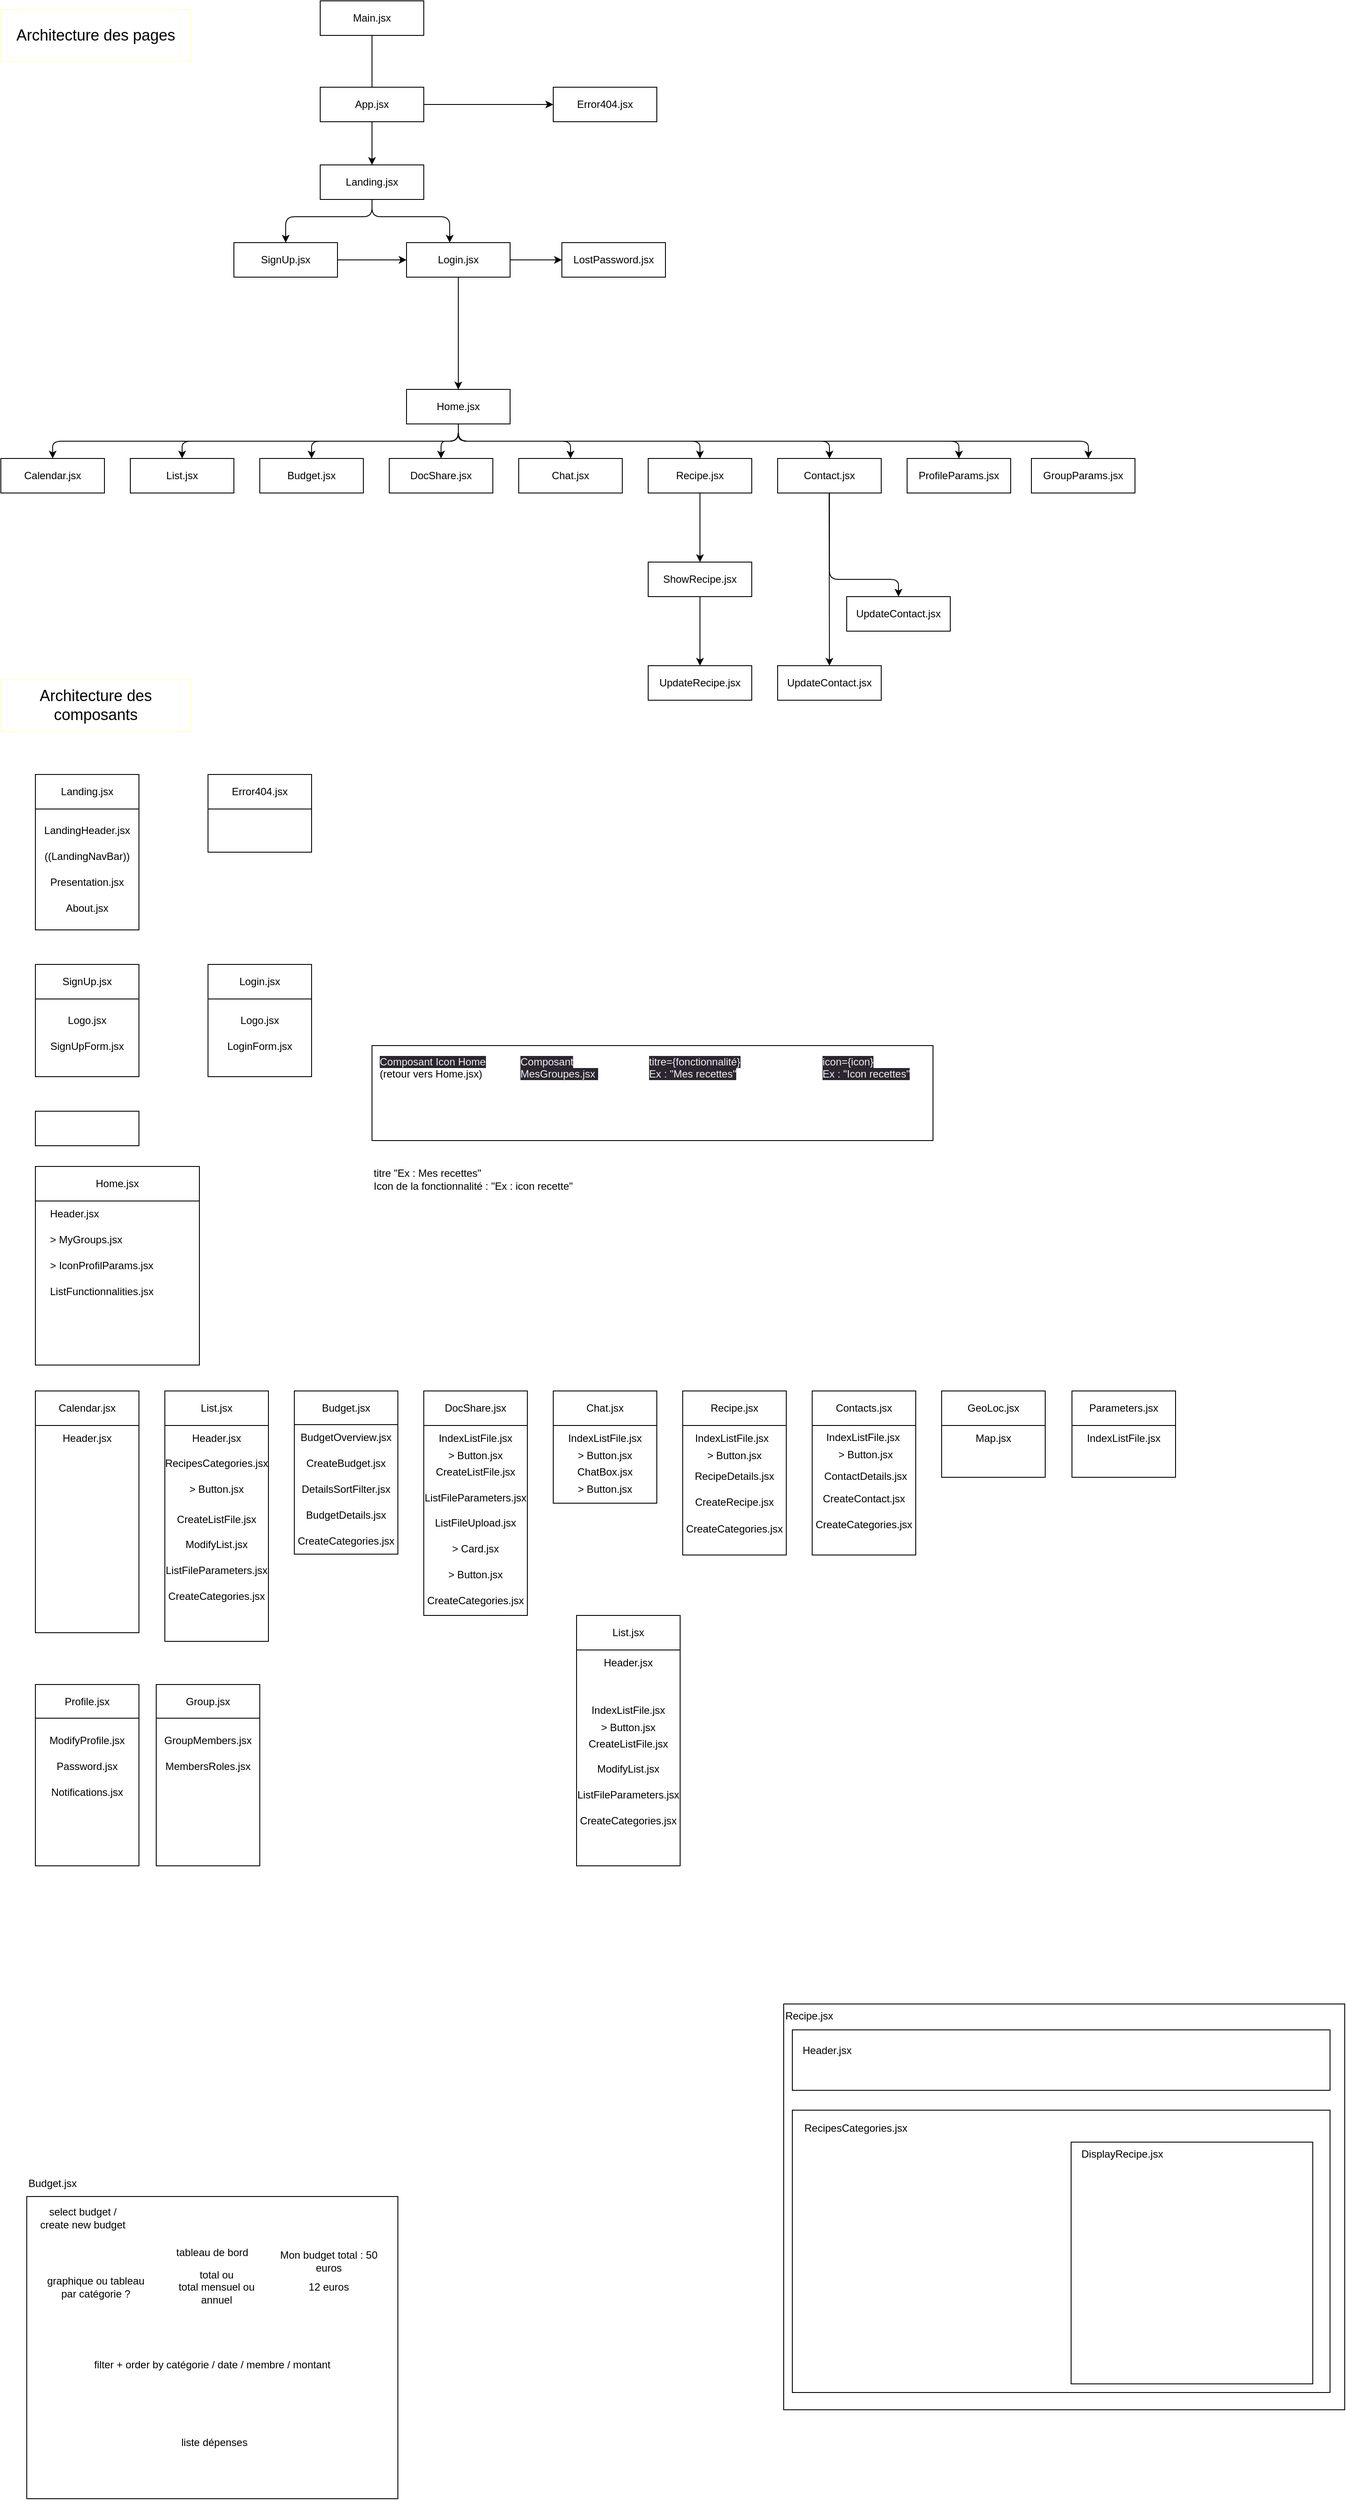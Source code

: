 <mxfile>
    <diagram id="5o8bM8-QLdAC3v31qYS7" name="Page-1">
        <mxGraphModel dx="1811" dy="915" grid="1" gridSize="10" guides="1" tooltips="1" connect="1" arrows="1" fold="1" page="1" pageScale="1" pageWidth="827" pageHeight="1169" math="0" shadow="0">
            <root>
                <mxCell id="0"/>
                <mxCell id="1" parent="0"/>
                <mxCell id="180" value="" style="whiteSpace=wrap;html=1;" parent="1" vertex="1">
                    <mxGeometry x="80" y="1679" width="120" height="241" as="geometry"/>
                </mxCell>
                <mxCell id="97" style="edgeStyle=none;html=1;exitX=0.5;exitY=1;exitDx=0;exitDy=0;entryX=0.5;entryY=0;entryDx=0;entryDy=0;" parent="1" source="2" target="9" edge="1">
                    <mxGeometry relative="1" as="geometry"/>
                </mxCell>
                <mxCell id="2" value="" style="whiteSpace=wrap;html=1;" parent="1" vertex="1">
                    <mxGeometry x="410" y="30" width="120" height="40" as="geometry"/>
                </mxCell>
                <mxCell id="3" value="Main.jsx" style="text;strokeColor=none;align=center;fillColor=none;html=1;verticalAlign=middle;whiteSpace=wrap;rounded=0;" parent="1" vertex="1">
                    <mxGeometry x="440" y="35" width="60" height="30" as="geometry"/>
                </mxCell>
                <mxCell id="9" value="" style="whiteSpace=wrap;html=1;" parent="1" vertex="1">
                    <mxGeometry x="410" y="220" width="120" height="40" as="geometry"/>
                </mxCell>
                <mxCell id="10" value="Landing.jsx" style="text;strokeColor=none;align=center;fillColor=none;html=1;verticalAlign=middle;whiteSpace=wrap;rounded=0;" parent="1" vertex="1">
                    <mxGeometry x="440" y="225" width="60" height="30" as="geometry"/>
                </mxCell>
                <mxCell id="22" style="edgeStyle=none;html=1;exitX=1;exitY=0.5;exitDx=0;exitDy=0;entryX=0;entryY=0.5;entryDx=0;entryDy=0;" parent="1" source="13" target="15" edge="1">
                    <mxGeometry relative="1" as="geometry"/>
                </mxCell>
                <mxCell id="13" value="" style="whiteSpace=wrap;html=1;" parent="1" vertex="1">
                    <mxGeometry x="310" y="310" width="120" height="40" as="geometry"/>
                </mxCell>
                <mxCell id="14" value="SignUp.jsx" style="text;strokeColor=none;align=center;fillColor=none;html=1;verticalAlign=middle;whiteSpace=wrap;rounded=0;" parent="1" vertex="1">
                    <mxGeometry x="340" y="315" width="60" height="30" as="geometry"/>
                </mxCell>
                <mxCell id="184" style="edgeStyle=none;html=1;exitX=1;exitY=0.5;exitDx=0;exitDy=0;entryX=0;entryY=0.5;entryDx=0;entryDy=0;fontSize=18;" parent="1" source="15" target="182" edge="1">
                    <mxGeometry relative="1" as="geometry"/>
                </mxCell>
                <mxCell id="15" value="" style="whiteSpace=wrap;html=1;" parent="1" vertex="1">
                    <mxGeometry x="510" y="310" width="120" height="40" as="geometry"/>
                </mxCell>
                <mxCell id="380" style="edgeStyle=none;html=1;entryX=0.5;entryY=0;entryDx=0;entryDy=0;" parent="1" target="23" edge="1">
                    <mxGeometry relative="1" as="geometry">
                        <mxPoint x="570" y="350" as="sourcePoint"/>
                        <Array as="points">
                            <mxPoint x="570" y="390"/>
                        </Array>
                    </mxGeometry>
                </mxCell>
                <mxCell id="16" value="Login.jsx" style="text;strokeColor=none;align=center;fillColor=none;html=1;verticalAlign=middle;whiteSpace=wrap;rounded=0;" parent="1" vertex="1">
                    <mxGeometry x="540" y="315" width="60" height="30" as="geometry"/>
                </mxCell>
                <mxCell id="23" value="" style="whiteSpace=wrap;html=1;" parent="1" vertex="1">
                    <mxGeometry x="510" y="480" width="120" height="40" as="geometry"/>
                </mxCell>
                <mxCell id="24" value="Home.jsx" style="text;strokeColor=none;align=center;fillColor=none;html=1;verticalAlign=middle;whiteSpace=wrap;rounded=0;" parent="1" vertex="1">
                    <mxGeometry x="540" y="485" width="60" height="30" as="geometry"/>
                </mxCell>
                <mxCell id="26" value="" style="whiteSpace=wrap;html=1;" parent="1" vertex="1">
                    <mxGeometry x="40" y="560" width="120" height="40" as="geometry"/>
                </mxCell>
                <mxCell id="27" value="Calendar.jsx" style="text;strokeColor=none;align=center;fillColor=none;html=1;verticalAlign=middle;whiteSpace=wrap;rounded=0;" parent="1" vertex="1">
                    <mxGeometry x="70" y="565" width="60" height="30" as="geometry"/>
                </mxCell>
                <mxCell id="28" value="" style="whiteSpace=wrap;html=1;" parent="1" vertex="1">
                    <mxGeometry x="190" y="560" width="120" height="40" as="geometry"/>
                </mxCell>
                <mxCell id="29" value="List.jsx" style="text;strokeColor=none;align=center;fillColor=none;html=1;verticalAlign=middle;whiteSpace=wrap;rounded=0;" parent="1" vertex="1">
                    <mxGeometry x="220" y="565" width="60" height="30" as="geometry"/>
                </mxCell>
                <mxCell id="30" value="" style="whiteSpace=wrap;html=1;" parent="1" vertex="1">
                    <mxGeometry x="340" y="560" width="120" height="40" as="geometry"/>
                </mxCell>
                <mxCell id="31" value="Budget.jsx" style="text;strokeColor=none;align=center;fillColor=none;html=1;verticalAlign=middle;whiteSpace=wrap;rounded=0;" parent="1" vertex="1">
                    <mxGeometry x="370" y="565" width="60" height="30" as="geometry"/>
                </mxCell>
                <mxCell id="32" value="" style="whiteSpace=wrap;html=1;" parent="1" vertex="1">
                    <mxGeometry x="490" y="560" width="120" height="40" as="geometry"/>
                </mxCell>
                <mxCell id="33" value="DocShare.jsx" style="text;strokeColor=none;align=center;fillColor=none;html=1;verticalAlign=middle;whiteSpace=wrap;rounded=0;" parent="1" vertex="1">
                    <mxGeometry x="520" y="565" width="60" height="30" as="geometry"/>
                </mxCell>
                <mxCell id="34" value="" style="whiteSpace=wrap;html=1;" parent="1" vertex="1">
                    <mxGeometry x="640" y="560" width="120" height="40" as="geometry"/>
                </mxCell>
                <mxCell id="35" value="Chat.jsx" style="text;strokeColor=none;align=center;fillColor=none;html=1;verticalAlign=middle;whiteSpace=wrap;rounded=0;" parent="1" vertex="1">
                    <mxGeometry x="670" y="565" width="60" height="30" as="geometry"/>
                </mxCell>
                <mxCell id="437" style="edgeStyle=none;html=1;entryX=0.5;entryY=0;entryDx=0;entryDy=0;" edge="1" parent="1" source="36" target="430">
                    <mxGeometry relative="1" as="geometry"/>
                </mxCell>
                <mxCell id="36" value="" style="whiteSpace=wrap;html=1;" parent="1" vertex="1">
                    <mxGeometry x="790" y="560" width="120" height="40" as="geometry"/>
                </mxCell>
                <mxCell id="37" value="Recipe.jsx" style="text;strokeColor=none;align=center;fillColor=none;html=1;verticalAlign=middle;whiteSpace=wrap;rounded=0;" parent="1" vertex="1">
                    <mxGeometry x="820" y="565" width="60" height="30" as="geometry"/>
                </mxCell>
                <mxCell id="38" style="edgeStyle=orthogonalEdgeStyle;html=1;exitX=0.5;exitY=1;exitDx=0;exitDy=0;entryX=0.5;entryY=0;entryDx=0;entryDy=0;" parent="1" source="23" target="26" edge="1">
                    <mxGeometry relative="1" as="geometry">
                        <mxPoint x="580" y="535" as="sourcePoint"/>
                        <mxPoint x="480" y="565" as="targetPoint"/>
                    </mxGeometry>
                </mxCell>
                <mxCell id="39" style="edgeStyle=orthogonalEdgeStyle;html=1;exitX=0.5;exitY=1;exitDx=0;exitDy=0;" parent="1" source="23" edge="1">
                    <mxGeometry relative="1" as="geometry">
                        <mxPoint x="580" y="530" as="sourcePoint"/>
                        <mxPoint x="250" y="560" as="targetPoint"/>
                        <Array as="points">
                            <mxPoint x="570" y="540"/>
                            <mxPoint x="250" y="540"/>
                        </Array>
                    </mxGeometry>
                </mxCell>
                <mxCell id="40" style="edgeStyle=orthogonalEdgeStyle;html=1;entryX=0.5;entryY=0;entryDx=0;entryDy=0;" parent="1" target="30" edge="1">
                    <mxGeometry relative="1" as="geometry">
                        <mxPoint x="570" y="520" as="sourcePoint"/>
                        <mxPoint x="390" y="560" as="targetPoint"/>
                        <Array as="points">
                            <mxPoint x="570" y="540"/>
                            <mxPoint x="400" y="540"/>
                        </Array>
                    </mxGeometry>
                </mxCell>
                <mxCell id="45" style="edgeStyle=orthogonalEdgeStyle;html=1;entryX=0.5;entryY=0;entryDx=0;entryDy=0;" parent="1" target="32" edge="1">
                    <mxGeometry relative="1" as="geometry">
                        <mxPoint x="570" y="520" as="sourcePoint"/>
                        <mxPoint x="400" y="560" as="targetPoint"/>
                        <Array as="points">
                            <mxPoint x="570" y="540"/>
                            <mxPoint x="550" y="540"/>
                        </Array>
                    </mxGeometry>
                </mxCell>
                <mxCell id="46" style="edgeStyle=orthogonalEdgeStyle;html=1;entryX=0.5;entryY=0;entryDx=0;entryDy=0;" parent="1" target="34" edge="1">
                    <mxGeometry relative="1" as="geometry">
                        <mxPoint x="570" y="520" as="sourcePoint"/>
                        <mxPoint x="560" y="570" as="targetPoint"/>
                        <Array as="points">
                            <mxPoint x="570" y="540"/>
                            <mxPoint x="700" y="540"/>
                        </Array>
                    </mxGeometry>
                </mxCell>
                <mxCell id="48" style="edgeStyle=orthogonalEdgeStyle;html=1;entryX=0.5;entryY=0;entryDx=0;entryDy=0;" parent="1" edge="1">
                    <mxGeometry relative="1" as="geometry">
                        <mxPoint x="570" y="520" as="sourcePoint"/>
                        <mxPoint x="850" y="560" as="targetPoint"/>
                        <Array as="points">
                            <mxPoint x="570" y="520"/>
                            <mxPoint x="570" y="540"/>
                            <mxPoint x="850" y="540"/>
                        </Array>
                    </mxGeometry>
                </mxCell>
                <mxCell id="453" style="edgeStyle=none;html=1;entryX=0.5;entryY=0;entryDx=0;entryDy=0;" edge="1" parent="1" source="49" target="449">
                    <mxGeometry relative="1" as="geometry">
                        <Array as="points">
                            <mxPoint x="1000" y="700"/>
                            <mxPoint x="1080" y="700"/>
                        </Array>
                    </mxGeometry>
                </mxCell>
                <mxCell id="49" value="" style="whiteSpace=wrap;html=1;" parent="1" vertex="1">
                    <mxGeometry x="940" y="560" width="120" height="40" as="geometry"/>
                </mxCell>
                <mxCell id="50" value="Contact.jsx" style="text;strokeColor=none;align=center;fillColor=none;html=1;verticalAlign=middle;whiteSpace=wrap;rounded=0;" parent="1" vertex="1">
                    <mxGeometry x="970" y="565" width="60" height="30" as="geometry"/>
                </mxCell>
                <mxCell id="53" style="edgeStyle=orthogonalEdgeStyle;html=1;entryX=0.5;entryY=0;entryDx=0;entryDy=0;" parent="1" edge="1">
                    <mxGeometry relative="1" as="geometry">
                        <mxPoint x="570" y="520" as="sourcePoint"/>
                        <mxPoint x="1000" y="560" as="targetPoint"/>
                        <Array as="points">
                            <mxPoint x="570" y="520"/>
                            <mxPoint x="570" y="540"/>
                            <mxPoint x="1000" y="540"/>
                        </Array>
                    </mxGeometry>
                </mxCell>
                <mxCell id="54" style="edgeStyle=orthogonalEdgeStyle;html=1;entryX=0.5;entryY=0;entryDx=0;entryDy=0;" parent="1" edge="1">
                    <mxGeometry relative="1" as="geometry">
                        <mxPoint x="570" y="520" as="sourcePoint"/>
                        <mxPoint x="1150" y="560" as="targetPoint"/>
                        <Array as="points">
                            <mxPoint x="570" y="520"/>
                            <mxPoint x="570" y="540"/>
                            <mxPoint x="1150" y="540"/>
                        </Array>
                    </mxGeometry>
                </mxCell>
                <mxCell id="96" style="edgeStyle=orthogonalEdgeStyle;html=1;entryX=0.5;entryY=0;entryDx=0;entryDy=0;" parent="1" edge="1">
                    <mxGeometry relative="1" as="geometry">
                        <mxPoint x="570" y="526" as="sourcePoint"/>
                        <mxPoint x="1300" y="560" as="targetPoint"/>
                        <Array as="points">
                            <mxPoint x="570" y="540"/>
                            <mxPoint x="1300" y="540"/>
                        </Array>
                    </mxGeometry>
                </mxCell>
                <mxCell id="99" value="" style="whiteSpace=wrap;html=1;" parent="1" vertex="1">
                    <mxGeometry x="1090" y="560" width="120" height="40" as="geometry"/>
                </mxCell>
                <mxCell id="100" value="ProfileParams.jsx" style="text;strokeColor=none;align=center;fillColor=none;html=1;verticalAlign=middle;whiteSpace=wrap;rounded=0;" parent="1" vertex="1">
                    <mxGeometry x="1120" y="560" width="60" height="40" as="geometry"/>
                </mxCell>
                <mxCell id="110" style="edgeStyle=orthogonalEdgeStyle;html=1;entryX=0.5;entryY=0;entryDx=0;entryDy=0;" parent="1" target="13" edge="1">
                    <mxGeometry relative="1" as="geometry">
                        <mxPoint x="470" y="260" as="sourcePoint"/>
                        <mxPoint x="360" y="310" as="targetPoint"/>
                        <Array as="points">
                            <mxPoint x="470" y="280"/>
                            <mxPoint x="370" y="280"/>
                        </Array>
                    </mxGeometry>
                </mxCell>
                <mxCell id="111" style="edgeStyle=orthogonalEdgeStyle;html=1;" parent="1" edge="1">
                    <mxGeometry relative="1" as="geometry">
                        <mxPoint x="470" y="260" as="sourcePoint"/>
                        <mxPoint x="560" y="310" as="targetPoint"/>
                        <Array as="points">
                            <mxPoint x="470" y="280"/>
                            <mxPoint x="560" y="280"/>
                            <mxPoint x="560" y="308"/>
                        </Array>
                    </mxGeometry>
                </mxCell>
                <mxCell id="116" value="&lt;font style=&quot;font-size: 18px;&quot;&gt;Architecture des pages&lt;/font&gt;" style="text;html=1;strokeColor=#FFFFCC;fillColor=none;align=center;verticalAlign=middle;whiteSpace=wrap;rounded=0;" parent="1" vertex="1">
                    <mxGeometry x="40" y="40" width="220" height="60" as="geometry"/>
                </mxCell>
                <mxCell id="117" value="&lt;font style=&quot;font-size: 18px;&quot;&gt;Architecture des composants&lt;/font&gt;" style="text;html=1;strokeColor=#FFFFCC;fillColor=none;align=center;verticalAlign=middle;whiteSpace=wrap;rounded=0;" parent="1" vertex="1">
                    <mxGeometry x="40" y="816" width="220" height="60" as="geometry"/>
                </mxCell>
                <mxCell id="119" value="" style="whiteSpace=wrap;html=1;" parent="1" vertex="1">
                    <mxGeometry x="80" y="926" width="120" height="40" as="geometry"/>
                </mxCell>
                <mxCell id="120" value="Landing.jsx" style="text;strokeColor=none;align=center;fillColor=none;html=1;verticalAlign=middle;whiteSpace=wrap;rounded=0;" parent="1" vertex="1">
                    <mxGeometry x="110" y="931" width="60" height="30" as="geometry"/>
                </mxCell>
                <mxCell id="123" value="" style="whiteSpace=wrap;html=1;" parent="1" vertex="1">
                    <mxGeometry x="80" y="966" width="120" height="140" as="geometry"/>
                </mxCell>
                <mxCell id="124" value="LandingHeader.jsx" style="text;strokeColor=none;align=center;fillColor=none;html=1;verticalAlign=middle;whiteSpace=wrap;rounded=0;" parent="1" vertex="1">
                    <mxGeometry x="85" y="976" width="110" height="30" as="geometry"/>
                </mxCell>
                <mxCell id="128" value="Presentation.jsx" style="text;strokeColor=none;align=center;fillColor=none;html=1;verticalAlign=middle;whiteSpace=wrap;rounded=0;" parent="1" vertex="1">
                    <mxGeometry x="80" y="1036" width="120" height="30" as="geometry"/>
                </mxCell>
                <mxCell id="185" style="edgeStyle=none;html=1;exitX=1;exitY=0.5;exitDx=0;exitDy=0;fontSize=18;" parent="1" source="130" edge="1">
                    <mxGeometry relative="1" as="geometry">
                        <mxPoint x="680" y="150" as="targetPoint"/>
                    </mxGeometry>
                </mxCell>
                <mxCell id="130" value="" style="whiteSpace=wrap;html=1;" parent="1" vertex="1">
                    <mxGeometry x="410" y="130" width="120" height="40" as="geometry"/>
                </mxCell>
                <mxCell id="131" value="App.jsx" style="text;strokeColor=none;align=center;fillColor=none;html=1;verticalAlign=middle;whiteSpace=wrap;rounded=0;" parent="1" vertex="1">
                    <mxGeometry x="440" y="135" width="60" height="30" as="geometry"/>
                </mxCell>
                <mxCell id="132" value="" style="whiteSpace=wrap;html=1;" parent="1" vertex="1">
                    <mxGeometry x="80" y="1146" width="120" height="40" as="geometry"/>
                </mxCell>
                <mxCell id="133" value="SignUp.jsx" style="text;strokeColor=none;align=center;fillColor=none;html=1;verticalAlign=middle;whiteSpace=wrap;rounded=0;" parent="1" vertex="1">
                    <mxGeometry x="110" y="1151" width="60" height="30" as="geometry"/>
                </mxCell>
                <mxCell id="134" value="" style="whiteSpace=wrap;html=1;" parent="1" vertex="1">
                    <mxGeometry x="280" y="1146" width="120" height="40" as="geometry"/>
                </mxCell>
                <mxCell id="135" value="Login.jsx" style="text;strokeColor=none;align=center;fillColor=none;html=1;verticalAlign=middle;whiteSpace=wrap;rounded=0;" parent="1" vertex="1">
                    <mxGeometry x="310" y="1151" width="60" height="30" as="geometry"/>
                </mxCell>
                <mxCell id="136" value="" style="whiteSpace=wrap;html=1;" parent="1" vertex="1">
                    <mxGeometry x="80" y="1186" width="120" height="90" as="geometry"/>
                </mxCell>
                <mxCell id="137" value="Logo.jsx" style="text;strokeColor=none;align=center;fillColor=none;html=1;verticalAlign=middle;whiteSpace=wrap;rounded=0;" parent="1" vertex="1">
                    <mxGeometry x="85" y="1196" width="110" height="30" as="geometry"/>
                </mxCell>
                <mxCell id="138" value="" style="whiteSpace=wrap;html=1;" parent="1" vertex="1">
                    <mxGeometry x="280" y="1186" width="120" height="90" as="geometry"/>
                </mxCell>
                <mxCell id="139" value="Logo.jsx" style="text;strokeColor=none;align=center;fillColor=none;html=1;verticalAlign=middle;whiteSpace=wrap;rounded=0;" parent="1" vertex="1">
                    <mxGeometry x="285" y="1196" width="110" height="30" as="geometry"/>
                </mxCell>
                <mxCell id="140" value="SignUpForm.jsx" style="text;strokeColor=none;align=center;fillColor=none;html=1;verticalAlign=middle;whiteSpace=wrap;rounded=0;" parent="1" vertex="1">
                    <mxGeometry x="80" y="1226" width="120" height="30" as="geometry"/>
                </mxCell>
                <mxCell id="141" value="LoginForm.jsx" style="text;strokeColor=none;align=center;fillColor=none;html=1;verticalAlign=middle;whiteSpace=wrap;rounded=0;" parent="1" vertex="1">
                    <mxGeometry x="280" y="1226" width="120" height="30" as="geometry"/>
                </mxCell>
                <mxCell id="142" value="About.jsx" style="text;strokeColor=none;align=center;fillColor=none;html=1;verticalAlign=middle;whiteSpace=wrap;rounded=0;" parent="1" vertex="1">
                    <mxGeometry x="80" y="1066" width="120" height="30" as="geometry"/>
                </mxCell>
                <mxCell id="143" value="((LandingNavBar))" style="text;strokeColor=none;align=center;fillColor=none;html=1;verticalAlign=middle;whiteSpace=wrap;rounded=0;" parent="1" vertex="1">
                    <mxGeometry x="80" y="1006" width="120" height="30" as="geometry"/>
                </mxCell>
                <mxCell id="146" value="" style="whiteSpace=wrap;html=1;" parent="1" vertex="1">
                    <mxGeometry x="80" y="1316" width="120" height="40" as="geometry"/>
                </mxCell>
                <mxCell id="151" value="" style="whiteSpace=wrap;html=1;" parent="1" vertex="1">
                    <mxGeometry x="80" y="1380" width="190" height="40" as="geometry"/>
                </mxCell>
                <mxCell id="152" value="Home.jsx" style="text;strokeColor=none;align=center;fillColor=none;html=1;verticalAlign=middle;whiteSpace=wrap;rounded=0;" parent="1" vertex="1">
                    <mxGeometry x="145" y="1385" width="60" height="30" as="geometry"/>
                </mxCell>
                <mxCell id="153" value="" style="whiteSpace=wrap;html=1;" parent="1" vertex="1">
                    <mxGeometry x="80" y="1420" width="190" height="190" as="geometry"/>
                </mxCell>
                <mxCell id="160" value="" style="whiteSpace=wrap;html=1;" parent="1" vertex="1">
                    <mxGeometry x="80" y="1640" width="120" height="40" as="geometry"/>
                </mxCell>
                <mxCell id="161" value="Calendar.jsx" style="text;strokeColor=none;align=center;fillColor=none;html=1;verticalAlign=middle;whiteSpace=wrap;rounded=0;" parent="1" vertex="1">
                    <mxGeometry x="110" y="1645" width="60" height="30" as="geometry"/>
                </mxCell>
                <mxCell id="162" value="" style="whiteSpace=wrap;html=1;" parent="1" vertex="1">
                    <mxGeometry x="230" y="1640" width="120" height="40" as="geometry"/>
                </mxCell>
                <mxCell id="163" value="List.jsx" style="text;strokeColor=none;align=center;fillColor=none;html=1;verticalAlign=middle;whiteSpace=wrap;rounded=0;" parent="1" vertex="1">
                    <mxGeometry x="260" y="1645" width="60" height="30" as="geometry"/>
                </mxCell>
                <mxCell id="164" value="" style="whiteSpace=wrap;html=1;" parent="1" vertex="1">
                    <mxGeometry x="380" y="1640" width="120" height="40" as="geometry"/>
                </mxCell>
                <mxCell id="165" value="Budget.jsx" style="text;strokeColor=none;align=center;fillColor=none;html=1;verticalAlign=middle;whiteSpace=wrap;rounded=0;" parent="1" vertex="1">
                    <mxGeometry x="410" y="1645" width="60" height="30" as="geometry"/>
                </mxCell>
                <mxCell id="166" value="" style="whiteSpace=wrap;html=1;" parent="1" vertex="1">
                    <mxGeometry x="530" y="1640" width="120" height="40" as="geometry"/>
                </mxCell>
                <mxCell id="167" value="DocShare.jsx" style="text;strokeColor=none;align=center;fillColor=none;html=1;verticalAlign=middle;whiteSpace=wrap;rounded=0;" parent="1" vertex="1">
                    <mxGeometry x="560" y="1645" width="60" height="30" as="geometry"/>
                </mxCell>
                <mxCell id="168" value="" style="whiteSpace=wrap;html=1;" parent="1" vertex="1">
                    <mxGeometry x="680" y="1640" width="120" height="40" as="geometry"/>
                </mxCell>
                <mxCell id="169" value="Chat.jsx" style="text;strokeColor=none;align=center;fillColor=none;html=1;verticalAlign=middle;whiteSpace=wrap;rounded=0;" parent="1" vertex="1">
                    <mxGeometry x="710" y="1645" width="60" height="30" as="geometry"/>
                </mxCell>
                <mxCell id="170" value="" style="whiteSpace=wrap;html=1;" parent="1" vertex="1">
                    <mxGeometry x="830" y="1640" width="120" height="40" as="geometry"/>
                </mxCell>
                <mxCell id="171" value="Recipe.jsx" style="text;strokeColor=none;align=center;fillColor=none;html=1;verticalAlign=middle;whiteSpace=wrap;rounded=0;" parent="1" vertex="1">
                    <mxGeometry x="860" y="1645" width="60" height="30" as="geometry"/>
                </mxCell>
                <mxCell id="172" value="" style="whiteSpace=wrap;html=1;" parent="1" vertex="1">
                    <mxGeometry x="980" y="1640" width="120" height="40" as="geometry"/>
                </mxCell>
                <mxCell id="173" value="Contacts.jsx" style="text;strokeColor=none;align=center;fillColor=none;html=1;verticalAlign=middle;whiteSpace=wrap;rounded=0;" parent="1" vertex="1">
                    <mxGeometry x="1010" y="1645" width="60" height="30" as="geometry"/>
                </mxCell>
                <mxCell id="174" value="" style="whiteSpace=wrap;html=1;" parent="1" vertex="1">
                    <mxGeometry x="1130" y="1640" width="120" height="40" as="geometry"/>
                </mxCell>
                <mxCell id="175" value="GeoLoc.jsx" style="text;strokeColor=none;align=center;fillColor=none;html=1;verticalAlign=middle;whiteSpace=wrap;rounded=0;" parent="1" vertex="1">
                    <mxGeometry x="1160" y="1645" width="60" height="30" as="geometry"/>
                </mxCell>
                <mxCell id="176" value="" style="whiteSpace=wrap;html=1;" parent="1" vertex="1">
                    <mxGeometry x="1281" y="1640" width="120" height="40" as="geometry"/>
                </mxCell>
                <mxCell id="179" value="Parameters.jsx" style="text;strokeColor=none;align=center;fillColor=none;html=1;verticalAlign=middle;whiteSpace=wrap;rounded=0;" parent="1" vertex="1">
                    <mxGeometry x="1311" y="1645" width="60" height="30" as="geometry"/>
                </mxCell>
                <mxCell id="182" value="" style="whiteSpace=wrap;html=1;" parent="1" vertex="1">
                    <mxGeometry x="690" y="310" width="120" height="40" as="geometry"/>
                </mxCell>
                <mxCell id="183" value="LostPassword.jsx" style="text;strokeColor=none;align=center;fillColor=none;html=1;verticalAlign=middle;whiteSpace=wrap;rounded=0;" parent="1" vertex="1">
                    <mxGeometry x="720" y="315" width="60" height="30" as="geometry"/>
                </mxCell>
                <mxCell id="186" value="" style="whiteSpace=wrap;html=1;" parent="1" vertex="1">
                    <mxGeometry x="680" y="130" width="120" height="40" as="geometry"/>
                </mxCell>
                <mxCell id="187" value="Error404.jsx" style="text;strokeColor=none;align=center;fillColor=none;html=1;verticalAlign=middle;whiteSpace=wrap;rounded=0;" parent="1" vertex="1">
                    <mxGeometry x="710" y="135" width="60" height="30" as="geometry"/>
                </mxCell>
                <mxCell id="195" value="" style="whiteSpace=wrap;html=1;" parent="1" vertex="1">
                    <mxGeometry x="280" y="926" width="120" height="40" as="geometry"/>
                </mxCell>
                <mxCell id="196" value="Error404.jsx" style="text;strokeColor=none;align=center;fillColor=none;html=1;verticalAlign=middle;whiteSpace=wrap;rounded=0;" parent="1" vertex="1">
                    <mxGeometry x="310" y="931" width="60" height="30" as="geometry"/>
                </mxCell>
                <mxCell id="197" value="" style="whiteSpace=wrap;html=1;" parent="1" vertex="1">
                    <mxGeometry x="280" y="966" width="120" height="50" as="geometry"/>
                </mxCell>
                <mxCell id="202" value="&amp;gt; MyGroups.jsx" style="text;strokeColor=none;align=left;fillColor=none;html=1;verticalAlign=middle;whiteSpace=wrap;rounded=0;" parent="1" vertex="1">
                    <mxGeometry x="95" y="1450" width="105" height="30" as="geometry"/>
                </mxCell>
                <mxCell id="204" value="" style="whiteSpace=wrap;html=1;" parent="1" vertex="1">
                    <mxGeometry x="230" y="1680" width="120" height="250" as="geometry"/>
                </mxCell>
                <mxCell id="205" value="RecipesCategories.jsx" style="text;strokeColor=none;align=center;fillColor=none;html=1;verticalAlign=middle;whiteSpace=wrap;rounded=0;fontStyle=0" parent="1" vertex="1">
                    <mxGeometry x="230" y="1709" width="120" height="30" as="geometry"/>
                </mxCell>
                <mxCell id="208" value="ListFileParameters.jsx" style="text;strokeColor=none;align=center;fillColor=none;html=1;verticalAlign=middle;whiteSpace=wrap;rounded=0;fontStyle=0" parent="1" vertex="1">
                    <mxGeometry x="230" y="1833" width="120" height="30" as="geometry"/>
                </mxCell>
                <mxCell id="220" value="" style="whiteSpace=wrap;html=1;" parent="1" vertex="1">
                    <mxGeometry x="380" y="1679" width="120" height="150" as="geometry"/>
                </mxCell>
                <mxCell id="221" value="BudgetOverview.jsx" style="text;strokeColor=none;align=center;fillColor=none;html=1;verticalAlign=middle;whiteSpace=wrap;rounded=0;fontStyle=0" parent="1" vertex="1">
                    <mxGeometry x="380" y="1679" width="120" height="30" as="geometry"/>
                </mxCell>
                <mxCell id="222" value="CreateBudget.jsx" style="text;strokeColor=none;align=center;fillColor=none;html=1;verticalAlign=middle;whiteSpace=wrap;rounded=0;fontStyle=0" parent="1" vertex="1">
                    <mxGeometry x="380" y="1709" width="120" height="30" as="geometry"/>
                </mxCell>
                <mxCell id="223" value="BudgetDetails.jsx" style="text;strokeColor=none;align=center;fillColor=none;html=1;verticalAlign=middle;whiteSpace=wrap;rounded=0;fontStyle=0" parent="1" vertex="1">
                    <mxGeometry x="380" y="1769" width="120" height="30" as="geometry"/>
                </mxCell>
                <mxCell id="224" value="DetailsSortFilter.jsx" style="text;strokeColor=none;align=center;fillColor=none;html=1;verticalAlign=middle;whiteSpace=wrap;rounded=0;fontStyle=0" parent="1" vertex="1">
                    <mxGeometry x="380" y="1739" width="120" height="30" as="geometry"/>
                </mxCell>
                <mxCell id="225" value="" style="whiteSpace=wrap;html=1;" parent="1" vertex="1">
                    <mxGeometry x="530" y="1680" width="120" height="220" as="geometry"/>
                </mxCell>
                <mxCell id="226" value="IndexListFile.jsx" style="text;strokeColor=none;align=center;fillColor=none;html=1;verticalAlign=middle;whiteSpace=wrap;rounded=0;fontStyle=0" parent="1" vertex="1">
                    <mxGeometry x="530" y="1680" width="120" height="30" as="geometry"/>
                </mxCell>
                <mxCell id="231" value="&amp;gt; Button.jsx" style="text;strokeColor=none;align=center;fillColor=none;html=1;verticalAlign=middle;whiteSpace=wrap;rounded=0;fontStyle=0" parent="1" vertex="1">
                    <mxGeometry x="530" y="1838" width="120" height="30" as="geometry"/>
                </mxCell>
                <mxCell id="234" value="CreateListFile.jsx" style="text;strokeColor=none;align=center;fillColor=none;html=1;verticalAlign=middle;whiteSpace=wrap;rounded=0;fontStyle=0" parent="1" vertex="1">
                    <mxGeometry x="530" y="1719" width="120" height="30" as="geometry"/>
                </mxCell>
                <mxCell id="235" value="ListFileParameters.jsx" style="text;strokeColor=none;align=center;fillColor=none;html=1;verticalAlign=middle;whiteSpace=wrap;rounded=0;fontStyle=0" parent="1" vertex="1">
                    <mxGeometry x="530" y="1749" width="120" height="30" as="geometry"/>
                </mxCell>
                <mxCell id="236" value="ListFileUpload.jsx" style="text;strokeColor=none;align=center;fillColor=none;html=1;verticalAlign=middle;whiteSpace=wrap;rounded=0;fontStyle=0" parent="1" vertex="1">
                    <mxGeometry x="530" y="1778" width="120" height="30" as="geometry"/>
                </mxCell>
                <mxCell id="237" value="&amp;gt; Card.jsx" style="text;strokeColor=none;align=center;fillColor=none;html=1;verticalAlign=middle;whiteSpace=wrap;rounded=0;fontStyle=0" parent="1" vertex="1">
                    <mxGeometry x="530" y="1808" width="120" height="30" as="geometry"/>
                </mxCell>
                <mxCell id="238" value="&amp;gt; Button.jsx" style="text;strokeColor=none;align=center;fillColor=none;html=1;verticalAlign=middle;whiteSpace=wrap;rounded=0;fontStyle=0" parent="1" vertex="1">
                    <mxGeometry x="530" y="1700" width="120" height="30" as="geometry"/>
                </mxCell>
                <mxCell id="239" value="CreateListFile.jsx" style="text;strokeColor=none;align=center;fillColor=none;html=1;verticalAlign=middle;whiteSpace=wrap;rounded=0;fontStyle=0" parent="1" vertex="1">
                    <mxGeometry x="230" y="1774" width="120" height="30" as="geometry"/>
                </mxCell>
                <mxCell id="240" value="ModifyList.jsx" style="text;strokeColor=none;align=center;fillColor=none;html=1;verticalAlign=middle;whiteSpace=wrap;rounded=0;fontStyle=0" parent="1" vertex="1">
                    <mxGeometry x="230" y="1803" width="120" height="30" as="geometry"/>
                </mxCell>
                <mxCell id="241" value="&amp;gt; Button.jsx" style="text;strokeColor=none;align=center;fillColor=none;html=1;verticalAlign=middle;whiteSpace=wrap;rounded=0;fontStyle=0" parent="1" vertex="1">
                    <mxGeometry x="230" y="1739" width="120" height="30" as="geometry"/>
                </mxCell>
                <mxCell id="242" value="" style="whiteSpace=wrap;html=1;" parent="1" vertex="1">
                    <mxGeometry x="680" y="1680" width="120" height="90" as="geometry"/>
                </mxCell>
                <mxCell id="243" value="IndexListFile.jsx" style="text;strokeColor=none;align=center;fillColor=none;html=1;verticalAlign=middle;whiteSpace=wrap;rounded=0;fontStyle=0" parent="1" vertex="1">
                    <mxGeometry x="680" y="1680" width="120" height="30" as="geometry"/>
                </mxCell>
                <mxCell id="244" value="&amp;gt; Button.jsx" style="text;strokeColor=none;align=center;fillColor=none;html=1;verticalAlign=middle;whiteSpace=wrap;rounded=0;fontStyle=0" parent="1" vertex="1">
                    <mxGeometry x="680" y="1700" width="120" height="30" as="geometry"/>
                </mxCell>
                <mxCell id="245" value="ChatBox.jsx" style="text;strokeColor=none;align=center;fillColor=none;html=1;verticalAlign=middle;whiteSpace=wrap;rounded=0;fontStyle=0" parent="1" vertex="1">
                    <mxGeometry x="680" y="1718.5" width="120" height="30" as="geometry"/>
                </mxCell>
                <mxCell id="246" value="&amp;gt; Button.jsx" style="text;strokeColor=none;align=center;fillColor=none;html=1;verticalAlign=middle;whiteSpace=wrap;rounded=0;fontStyle=0" parent="1" vertex="1">
                    <mxGeometry x="680" y="1739" width="120" height="30" as="geometry"/>
                </mxCell>
                <mxCell id="247" value="" style="whiteSpace=wrap;html=1;" parent="1" vertex="1">
                    <mxGeometry x="830" y="1680" width="120" height="150" as="geometry"/>
                </mxCell>
                <mxCell id="248" value="IndexListFile.jsx" style="text;strokeColor=none;align=center;fillColor=none;html=1;verticalAlign=middle;whiteSpace=wrap;rounded=0;fontStyle=0" parent="1" vertex="1">
                    <mxGeometry x="827" y="1680" width="120" height="30" as="geometry"/>
                </mxCell>
                <mxCell id="249" value="&amp;gt; Button.jsx" style="text;strokeColor=none;align=center;fillColor=none;html=1;verticalAlign=middle;whiteSpace=wrap;rounded=0;fontStyle=0" parent="1" vertex="1">
                    <mxGeometry x="830" y="1700" width="120" height="30" as="geometry"/>
                </mxCell>
                <mxCell id="250" value="RecipeDetails.jsx" style="text;strokeColor=none;align=center;fillColor=none;html=1;verticalAlign=middle;whiteSpace=wrap;rounded=0;fontStyle=0" parent="1" vertex="1">
                    <mxGeometry x="830" y="1724" width="120" height="30" as="geometry"/>
                </mxCell>
                <mxCell id="252" value="CreateRecipe.jsx" style="text;strokeColor=none;align=center;fillColor=none;html=1;verticalAlign=middle;whiteSpace=wrap;rounded=0;fontStyle=0" parent="1" vertex="1">
                    <mxGeometry x="830" y="1754" width="120" height="30" as="geometry"/>
                </mxCell>
                <mxCell id="253" value="" style="whiteSpace=wrap;html=1;" parent="1" vertex="1">
                    <mxGeometry x="980" y="1680" width="120" height="150" as="geometry"/>
                </mxCell>
                <mxCell id="254" value="IndexListFile.jsx" style="text;strokeColor=none;align=center;fillColor=none;html=1;verticalAlign=middle;whiteSpace=wrap;rounded=0;fontStyle=0" parent="1" vertex="1">
                    <mxGeometry x="978.5" y="1679" width="120" height="30" as="geometry"/>
                </mxCell>
                <mxCell id="255" value="&amp;gt; Button.jsx" style="text;strokeColor=none;align=center;fillColor=none;html=1;verticalAlign=middle;whiteSpace=wrap;rounded=0;fontStyle=0" parent="1" vertex="1">
                    <mxGeometry x="981.5" y="1699" width="120" height="30" as="geometry"/>
                </mxCell>
                <mxCell id="257" value="CreateContact.jsx" style="text;strokeColor=none;align=center;fillColor=none;html=1;verticalAlign=middle;whiteSpace=wrap;rounded=0;fontStyle=0" parent="1" vertex="1">
                    <mxGeometry x="980" y="1750" width="120" height="30" as="geometry"/>
                </mxCell>
                <mxCell id="258" value="ContactDetails.jsx" style="text;strokeColor=none;align=center;fillColor=none;html=1;verticalAlign=middle;whiteSpace=wrap;rounded=0;fontStyle=0" parent="1" vertex="1">
                    <mxGeometry x="981.5" y="1724" width="120" height="30" as="geometry"/>
                </mxCell>
                <mxCell id="259" value="" style="whiteSpace=wrap;html=1;" parent="1" vertex="1">
                    <mxGeometry x="1130" y="1680" width="120" height="60" as="geometry"/>
                </mxCell>
                <mxCell id="260" value="Map.jsx" style="text;strokeColor=none;align=center;fillColor=none;html=1;verticalAlign=middle;whiteSpace=wrap;rounded=0;" parent="1" vertex="1">
                    <mxGeometry x="1160" y="1680" width="60" height="30" as="geometry"/>
                </mxCell>
                <mxCell id="262" value="" style="whiteSpace=wrap;html=1;" parent="1" vertex="1">
                    <mxGeometry x="1281" y="1680" width="120" height="60" as="geometry"/>
                </mxCell>
                <mxCell id="261" value="IndexListFile.jsx" style="text;strokeColor=none;align=center;fillColor=none;html=1;verticalAlign=middle;whiteSpace=wrap;rounded=0;fontStyle=0" parent="1" vertex="1">
                    <mxGeometry x="1281" y="1680" width="120" height="30" as="geometry"/>
                </mxCell>
                <mxCell id="268" value="" style="group" parent="1" vertex="1" connectable="0">
                    <mxGeometry x="70" y="2543" width="430" height="380" as="geometry"/>
                </mxCell>
                <mxCell id="210" value="" style="whiteSpace=wrap;html=1;" parent="268" vertex="1">
                    <mxGeometry y="30" width="430" height="350" as="geometry"/>
                </mxCell>
                <mxCell id="211" value="Budget.jsx" style="text;strokeColor=none;align=center;fillColor=none;html=1;verticalAlign=middle;whiteSpace=wrap;rounded=0;" parent="268" vertex="1">
                    <mxGeometry width="60" height="30" as="geometry"/>
                </mxCell>
                <mxCell id="212" value="tableau de bord" style="text;strokeColor=none;align=center;fillColor=none;html=1;verticalAlign=middle;whiteSpace=wrap;rounded=0;" parent="268" vertex="1">
                    <mxGeometry x="160" y="80" width="110" height="30" as="geometry"/>
                </mxCell>
                <mxCell id="213" value="graphique ou tableau par catégorie ?" style="text;strokeColor=none;align=center;fillColor=none;html=1;verticalAlign=middle;whiteSpace=wrap;rounded=0;" parent="268" vertex="1">
                    <mxGeometry x="20" y="120" width="120" height="30" as="geometry"/>
                </mxCell>
                <mxCell id="214" value="total ou&lt;br&gt;total mensuel ou annuel" style="text;strokeColor=none;align=center;fillColor=none;html=1;verticalAlign=middle;whiteSpace=wrap;rounded=0;" parent="268" vertex="1">
                    <mxGeometry x="160" y="120" width="120" height="30" as="geometry"/>
                </mxCell>
                <mxCell id="215" value="filter + order by catégorie / date / membre / montant" style="text;strokeColor=none;align=center;fillColor=none;html=1;verticalAlign=middle;whiteSpace=wrap;rounded=0;" parent="268" vertex="1">
                    <mxGeometry y="210" width="430" height="30" as="geometry"/>
                </mxCell>
                <mxCell id="216" value="liste dépenses" style="text;strokeColor=none;align=center;fillColor=none;html=1;verticalAlign=middle;whiteSpace=wrap;rounded=0;" parent="268" vertex="1">
                    <mxGeometry x="5" y="250" width="425" height="130" as="geometry"/>
                </mxCell>
                <mxCell id="217" value="12 euros" style="text;strokeColor=none;align=center;fillColor=none;html=1;verticalAlign=middle;whiteSpace=wrap;rounded=0;" parent="268" vertex="1">
                    <mxGeometry x="290" y="120" width="120" height="30" as="geometry"/>
                </mxCell>
                <mxCell id="218" value="select budget / create new budget" style="text;strokeColor=none;align=center;fillColor=none;html=1;verticalAlign=middle;whiteSpace=wrap;rounded=0;" parent="268" vertex="1">
                    <mxGeometry x="10" y="40" width="110" height="30" as="geometry"/>
                </mxCell>
                <mxCell id="270" value="Mon budget total : 50 euros" style="text;strokeColor=none;align=center;fillColor=none;html=1;verticalAlign=middle;whiteSpace=wrap;rounded=0;" parent="268" vertex="1">
                    <mxGeometry x="290" y="90" width="120" height="30" as="geometry"/>
                </mxCell>
                <mxCell id="271" value="CreateCategories.jsx" style="text;strokeColor=none;align=center;fillColor=none;html=1;verticalAlign=middle;whiteSpace=wrap;rounded=0;fontStyle=0" parent="1" vertex="1">
                    <mxGeometry x="230" y="1862.5" width="120" height="30" as="geometry"/>
                </mxCell>
                <mxCell id="272" value="CreateCategories.jsx" style="text;strokeColor=none;align=center;fillColor=none;html=1;verticalAlign=middle;whiteSpace=wrap;rounded=0;fontStyle=0" parent="1" vertex="1">
                    <mxGeometry x="380" y="1798.5" width="120" height="30" as="geometry"/>
                </mxCell>
                <mxCell id="273" value="CreateCategories.jsx" style="text;strokeColor=none;align=center;fillColor=none;html=1;verticalAlign=middle;whiteSpace=wrap;rounded=0;fontStyle=0" parent="1" vertex="1">
                    <mxGeometry x="530" y="1868" width="120" height="30" as="geometry"/>
                </mxCell>
                <mxCell id="274" value="CreateCategories.jsx" style="text;strokeColor=none;align=center;fillColor=none;html=1;verticalAlign=middle;whiteSpace=wrap;rounded=0;fontStyle=0" parent="1" vertex="1">
                    <mxGeometry x="830" y="1785" width="120" height="30" as="geometry"/>
                </mxCell>
                <mxCell id="275" value="CreateCategories.jsx" style="text;strokeColor=none;align=center;fillColor=none;html=1;verticalAlign=middle;whiteSpace=wrap;rounded=0;fontStyle=0" parent="1" vertex="1">
                    <mxGeometry x="980" y="1780" width="120" height="30" as="geometry"/>
                </mxCell>
                <mxCell id="318" value="" style="whiteSpace=wrap;html=1;" parent="1" vertex="1">
                    <mxGeometry x="80" y="1980" width="120" height="40" as="geometry"/>
                </mxCell>
                <mxCell id="319" value="Profile.jsx" style="text;strokeColor=none;align=center;fillColor=none;html=1;verticalAlign=middle;whiteSpace=wrap;rounded=0;" parent="1" vertex="1">
                    <mxGeometry x="110" y="1985" width="60" height="30" as="geometry"/>
                </mxCell>
                <mxCell id="322" value="" style="whiteSpace=wrap;html=1;" parent="1" vertex="1">
                    <mxGeometry x="220" y="1980" width="120" height="40" as="geometry"/>
                </mxCell>
                <mxCell id="324" value="" style="whiteSpace=wrap;html=1;" parent="1" vertex="1">
                    <mxGeometry x="80" y="2019" width="120" height="171" as="geometry"/>
                </mxCell>
                <mxCell id="329" value="" style="whiteSpace=wrap;html=1;" parent="1" vertex="1">
                    <mxGeometry x="220" y="2019" width="120" height="171" as="geometry"/>
                </mxCell>
                <mxCell id="339" value="ModifyProfile.jsx" style="text;strokeColor=none;align=center;fillColor=none;html=1;verticalAlign=middle;whiteSpace=wrap;rounded=0;" parent="1" vertex="1">
                    <mxGeometry x="95" y="2030" width="90" height="30" as="geometry"/>
                </mxCell>
                <mxCell id="347" value="Password.jsx" style="text;strokeColor=none;align=center;fillColor=none;html=1;verticalAlign=middle;whiteSpace=wrap;rounded=0;fontStyle=0" parent="1" vertex="1">
                    <mxGeometry x="80" y="2060" width="120" height="30" as="geometry"/>
                </mxCell>
                <mxCell id="348" value="Group.jsx" style="text;strokeColor=none;align=center;fillColor=none;html=1;verticalAlign=middle;whiteSpace=wrap;rounded=0;fontStyle=0" parent="1" vertex="1">
                    <mxGeometry x="220" y="1985" width="120" height="30" as="geometry"/>
                </mxCell>
                <mxCell id="349" value="GroupMembers.jsx" style="text;strokeColor=none;align=center;fillColor=none;html=1;verticalAlign=middle;whiteSpace=wrap;rounded=0;fontStyle=0" parent="1" vertex="1">
                    <mxGeometry x="220" y="2030" width="120" height="30" as="geometry"/>
                </mxCell>
                <mxCell id="350" value="MembersRoles.jsx" style="text;strokeColor=none;align=center;fillColor=none;html=1;verticalAlign=middle;whiteSpace=wrap;rounded=0;fontStyle=0" parent="1" vertex="1">
                    <mxGeometry x="220" y="2060" width="120" height="30" as="geometry"/>
                </mxCell>
                <mxCell id="364" value="Notifications.jsx" style="text;strokeColor=none;align=center;fillColor=none;html=1;verticalAlign=middle;whiteSpace=wrap;rounded=0;fontStyle=0" parent="1" vertex="1">
                    <mxGeometry x="80" y="2089.5" width="120" height="30" as="geometry"/>
                </mxCell>
                <mxCell id="150" value="Header.jsx" style="text;strokeColor=none;align=center;fillColor=none;html=1;verticalAlign=middle;whiteSpace=wrap;rounded=0;" parent="1" vertex="1">
                    <mxGeometry x="80" y="1680" width="120" height="30" as="geometry"/>
                </mxCell>
                <mxCell id="382" value="Header.jsx" style="text;strokeColor=none;align=center;fillColor=none;html=1;verticalAlign=middle;whiteSpace=wrap;rounded=0;" parent="1" vertex="1">
                    <mxGeometry x="230" y="1680" width="120" height="30" as="geometry"/>
                </mxCell>
                <mxCell id="384" value="&lt;br&gt;titre &quot;Ex : Mes recettes&quot;&lt;br&gt;Icon de la fonctionnalité : &quot;Ex : icon recette&quot;" style="text;whiteSpace=wrap;html=1;" parent="1" vertex="1">
                    <mxGeometry x="470" y="1360" width="300" height="95" as="geometry"/>
                </mxCell>
                <mxCell id="388" value="" style="whiteSpace=wrap;html=1;" parent="1" vertex="1">
                    <mxGeometry x="470" y="1240" width="650" height="110" as="geometry"/>
                </mxCell>
                <mxCell id="389" value="&lt;span style=&quot;color: rgb(240, 240, 240); font-family: Helvetica; font-size: 12px; font-style: normal; font-variant-ligatures: normal; font-variant-caps: normal; font-weight: 400; letter-spacing: normal; orphans: 2; text-align: left; text-indent: 0px; text-transform: none; widows: 2; word-spacing: 0px; -webkit-text-stroke-width: 0px; background-color: rgb(42, 37, 47); text-decoration-thickness: initial; text-decoration-style: initial; text-decoration-color: initial; float: none; display: inline !important;&quot;&gt;Composant Icon Home&lt;br&gt;&lt;/span&gt;(retour vers Home.jsx)" style="text;whiteSpace=wrap;html=1;" parent="1" vertex="1">
                    <mxGeometry x="477" y="1245" width="143" height="40" as="geometry"/>
                </mxCell>
                <mxCell id="390" value="&lt;span style=&quot;color: rgb(240, 240, 240); font-family: Helvetica; font-size: 12px; font-style: normal; font-variant-ligatures: normal; font-variant-caps: normal; font-weight: 400; letter-spacing: normal; orphans: 2; text-align: left; text-indent: 0px; text-transform: none; widows: 2; word-spacing: 0px; -webkit-text-stroke-width: 0px; background-color: rgb(42, 37, 47); text-decoration-thickness: initial; text-decoration-style: initial; text-decoration-color: initial; float: none; display: inline !important;&quot;&gt;Composant MesGroupes.jsx&amp;nbsp;&lt;/span&gt;" style="text;whiteSpace=wrap;html=1;" parent="1" vertex="1">
                    <mxGeometry x="640" y="1245" width="100" height="40" as="geometry"/>
                </mxCell>
                <mxCell id="391" value="&lt;span style=&quot;color: rgb(240, 240, 240); font-family: Helvetica; font-size: 12px; font-style: normal; font-variant-ligatures: normal; font-variant-caps: normal; font-weight: 400; letter-spacing: normal; orphans: 2; text-align: left; text-indent: 0px; text-transform: none; widows: 2; word-spacing: 0px; -webkit-text-stroke-width: 0px; background-color: rgb(42, 37, 47); text-decoration-thickness: initial; text-decoration-style: initial; text-decoration-color: initial; float: none; display: inline !important;&quot;&gt;titre={fonctionnalité}&lt;br&gt;Ex : &quot;Mes recettes&quot;&lt;br&gt;&lt;/span&gt;" style="text;whiteSpace=wrap;html=1;" parent="1" vertex="1">
                    <mxGeometry x="788.5" y="1245" width="121.5" height="40" as="geometry"/>
                </mxCell>
                <mxCell id="392" value="&lt;span style=&quot;color: rgb(240, 240, 240); font-family: Helvetica; font-size: 12px; font-style: normal; font-variant-ligatures: normal; font-variant-caps: normal; font-weight: 400; letter-spacing: normal; orphans: 2; text-align: left; text-indent: 0px; text-transform: none; widows: 2; word-spacing: 0px; -webkit-text-stroke-width: 0px; background-color: rgb(42, 37, 47); text-decoration-thickness: initial; text-decoration-style: initial; text-decoration-color: initial; float: none; display: inline !important;&quot;&gt;icon={icon}&lt;br&gt;Ex : &quot;Icon recettes&quot;&lt;br&gt;&lt;/span&gt;" style="text;whiteSpace=wrap;html=1;" parent="1" vertex="1">
                    <mxGeometry x="990" y="1245" width="121.5" height="40" as="geometry"/>
                </mxCell>
                <mxCell id="406" value="Header.jsx" style="text;strokeColor=none;align=left;fillColor=none;html=1;verticalAlign=middle;whiteSpace=wrap;rounded=0;" parent="1" vertex="1">
                    <mxGeometry x="95" y="1420" width="120" height="30" as="geometry"/>
                </mxCell>
                <mxCell id="407" value="ListFunctionnalities.jsx" style="text;strokeColor=none;align=left;fillColor=none;html=1;verticalAlign=middle;whiteSpace=wrap;rounded=0;" parent="1" vertex="1">
                    <mxGeometry x="95" y="1510" width="110" height="30" as="geometry"/>
                </mxCell>
                <mxCell id="409" value="&amp;gt; IconProfilParams.jsx" style="text;strokeColor=none;align=left;fillColor=none;html=1;verticalAlign=middle;whiteSpace=wrap;rounded=0;" parent="1" vertex="1">
                    <mxGeometry x="95" y="1480" width="125" height="30" as="geometry"/>
                </mxCell>
                <mxCell id="410" value="" style="whiteSpace=wrap;html=1;" parent="1" vertex="1">
                    <mxGeometry x="707" y="1900" width="120" height="40" as="geometry"/>
                </mxCell>
                <mxCell id="411" value="List.jsx" style="text;strokeColor=none;align=center;fillColor=none;html=1;verticalAlign=middle;whiteSpace=wrap;rounded=0;" parent="1" vertex="1">
                    <mxGeometry x="737" y="1905" width="60" height="30" as="geometry"/>
                </mxCell>
                <mxCell id="412" value="" style="whiteSpace=wrap;html=1;" parent="1" vertex="1">
                    <mxGeometry x="707" y="1940" width="120" height="250" as="geometry"/>
                </mxCell>
                <mxCell id="413" value="IndexListFile.jsx" style="text;strokeColor=none;align=center;fillColor=none;html=1;verticalAlign=middle;whiteSpace=wrap;rounded=0;fontStyle=0" parent="1" vertex="1">
                    <mxGeometry x="707" y="1994.5" width="120" height="30" as="geometry"/>
                </mxCell>
                <mxCell id="414" value="ListFileParameters.jsx" style="text;strokeColor=none;align=center;fillColor=none;html=1;verticalAlign=middle;whiteSpace=wrap;rounded=0;fontStyle=0" parent="1" vertex="1">
                    <mxGeometry x="707" y="2093" width="120" height="30" as="geometry"/>
                </mxCell>
                <mxCell id="415" value="CreateListFile.jsx" style="text;strokeColor=none;align=center;fillColor=none;html=1;verticalAlign=middle;whiteSpace=wrap;rounded=0;fontStyle=0" parent="1" vertex="1">
                    <mxGeometry x="707" y="2034" width="120" height="30" as="geometry"/>
                </mxCell>
                <mxCell id="416" value="ModifyList.jsx" style="text;strokeColor=none;align=center;fillColor=none;html=1;verticalAlign=middle;whiteSpace=wrap;rounded=0;fontStyle=0" parent="1" vertex="1">
                    <mxGeometry x="707" y="2063" width="120" height="30" as="geometry"/>
                </mxCell>
                <mxCell id="417" value="&amp;gt; Button.jsx" style="text;strokeColor=none;align=center;fillColor=none;html=1;verticalAlign=middle;whiteSpace=wrap;rounded=0;fontStyle=0" parent="1" vertex="1">
                    <mxGeometry x="707" y="2014.5" width="120" height="30" as="geometry"/>
                </mxCell>
                <mxCell id="418" value="CreateCategories.jsx" style="text;strokeColor=none;align=center;fillColor=none;html=1;verticalAlign=middle;whiteSpace=wrap;rounded=0;fontStyle=0" parent="1" vertex="1">
                    <mxGeometry x="707" y="2122.5" width="120" height="30" as="geometry"/>
                </mxCell>
                <mxCell id="419" value="Header.jsx" style="text;strokeColor=none;align=center;fillColor=none;html=1;verticalAlign=middle;whiteSpace=wrap;rounded=0;" parent="1" vertex="1">
                    <mxGeometry x="707" y="1940" width="120" height="30" as="geometry"/>
                </mxCell>
                <mxCell id="420" value="" style="whiteSpace=wrap;html=1;" parent="1" vertex="1">
                    <mxGeometry x="947" y="2350" width="650" height="470" as="geometry"/>
                </mxCell>
                <mxCell id="422" value="Recipe.jsx" style="text;whiteSpace=wrap;html=1;" parent="1" vertex="1">
                    <mxGeometry x="947" y="2350" width="143" height="40" as="geometry"/>
                </mxCell>
                <mxCell id="423" value="" style="whiteSpace=wrap;html=1;" parent="1" vertex="1">
                    <mxGeometry x="957" y="2380" width="623" height="70" as="geometry"/>
                </mxCell>
                <mxCell id="424" value="Header.jsx" style="text;whiteSpace=wrap;html=1;" parent="1" vertex="1">
                    <mxGeometry x="967" y="2390" width="143" height="40" as="geometry"/>
                </mxCell>
                <mxCell id="425" value="" style="whiteSpace=wrap;html=1;" parent="1" vertex="1">
                    <mxGeometry x="957" y="2473" width="623" height="327" as="geometry"/>
                </mxCell>
                <mxCell id="426" value="RecipesCategories.jsx" style="text;whiteSpace=wrap;html=1;" parent="1" vertex="1">
                    <mxGeometry x="968.5" y="2480" width="143" height="40" as="geometry"/>
                </mxCell>
                <mxCell id="427" value="" style="whiteSpace=wrap;html=1;" parent="1" vertex="1">
                    <mxGeometry x="1280" y="2510" width="280" height="280" as="geometry"/>
                </mxCell>
                <mxCell id="428" value="DisplayRecipe.jsx" style="text;whiteSpace=wrap;html=1;" parent="1" vertex="1">
                    <mxGeometry x="1290" y="2510" width="143" height="40" as="geometry"/>
                </mxCell>
                <mxCell id="438" style="edgeStyle=none;html=1;entryX=0.5;entryY=0;entryDx=0;entryDy=0;" edge="1" parent="1" source="430" target="433">
                    <mxGeometry relative="1" as="geometry"/>
                </mxCell>
                <mxCell id="430" value="" style="whiteSpace=wrap;html=1;" vertex="1" parent="1">
                    <mxGeometry x="790" y="680" width="120" height="40" as="geometry"/>
                </mxCell>
                <mxCell id="431" value="ShowRecipe.jsx" style="text;strokeColor=none;align=center;fillColor=none;html=1;verticalAlign=middle;whiteSpace=wrap;rounded=0;" vertex="1" parent="1">
                    <mxGeometry x="820" y="685" width="60" height="30" as="geometry"/>
                </mxCell>
                <mxCell id="433" value="" style="whiteSpace=wrap;html=1;" vertex="1" parent="1">
                    <mxGeometry x="790" y="800" width="120" height="40" as="geometry"/>
                </mxCell>
                <mxCell id="434" value="UpdateRecipe.jsx" style="text;strokeColor=none;align=center;fillColor=none;html=1;verticalAlign=middle;whiteSpace=wrap;rounded=0;" vertex="1" parent="1">
                    <mxGeometry x="820" y="805" width="60" height="30" as="geometry"/>
                </mxCell>
                <mxCell id="440" value="" style="whiteSpace=wrap;html=1;" vertex="1" parent="1">
                    <mxGeometry x="940" y="800" width="120" height="40" as="geometry"/>
                </mxCell>
                <mxCell id="441" value="UpdateContact.jsx" style="text;strokeColor=none;align=center;fillColor=none;html=1;verticalAlign=middle;whiteSpace=wrap;rounded=0;" vertex="1" parent="1">
                    <mxGeometry x="970" y="805" width="60" height="30" as="geometry"/>
                </mxCell>
                <mxCell id="444" value="" style="whiteSpace=wrap;html=1;" vertex="1" parent="1">
                    <mxGeometry x="1234" y="560" width="120" height="40" as="geometry"/>
                </mxCell>
                <mxCell id="445" value="GroupParams.jsx" style="text;strokeColor=none;align=center;fillColor=none;html=1;verticalAlign=middle;whiteSpace=wrap;rounded=0;" vertex="1" parent="1">
                    <mxGeometry x="1264" y="560" width="60" height="40" as="geometry"/>
                </mxCell>
                <mxCell id="446" style="edgeStyle=none;html=1;entryX=0.5;entryY=0;entryDx=0;entryDy=0;" edge="1" parent="1" target="440">
                    <mxGeometry relative="1" as="geometry">
                        <mxPoint x="999.64" y="600" as="sourcePoint"/>
                        <mxPoint x="999.64" y="680" as="targetPoint"/>
                    </mxGeometry>
                </mxCell>
                <mxCell id="449" value="" style="whiteSpace=wrap;html=1;" vertex="1" parent="1">
                    <mxGeometry x="1020" y="720" width="120" height="40" as="geometry"/>
                </mxCell>
                <mxCell id="450" value="UpdateContact.jsx" style="text;strokeColor=none;align=center;fillColor=none;html=1;verticalAlign=middle;whiteSpace=wrap;rounded=0;" vertex="1" parent="1">
                    <mxGeometry x="1050" y="725" width="60" height="30" as="geometry"/>
                </mxCell>
            </root>
        </mxGraphModel>
    </diagram>
</mxfile>
